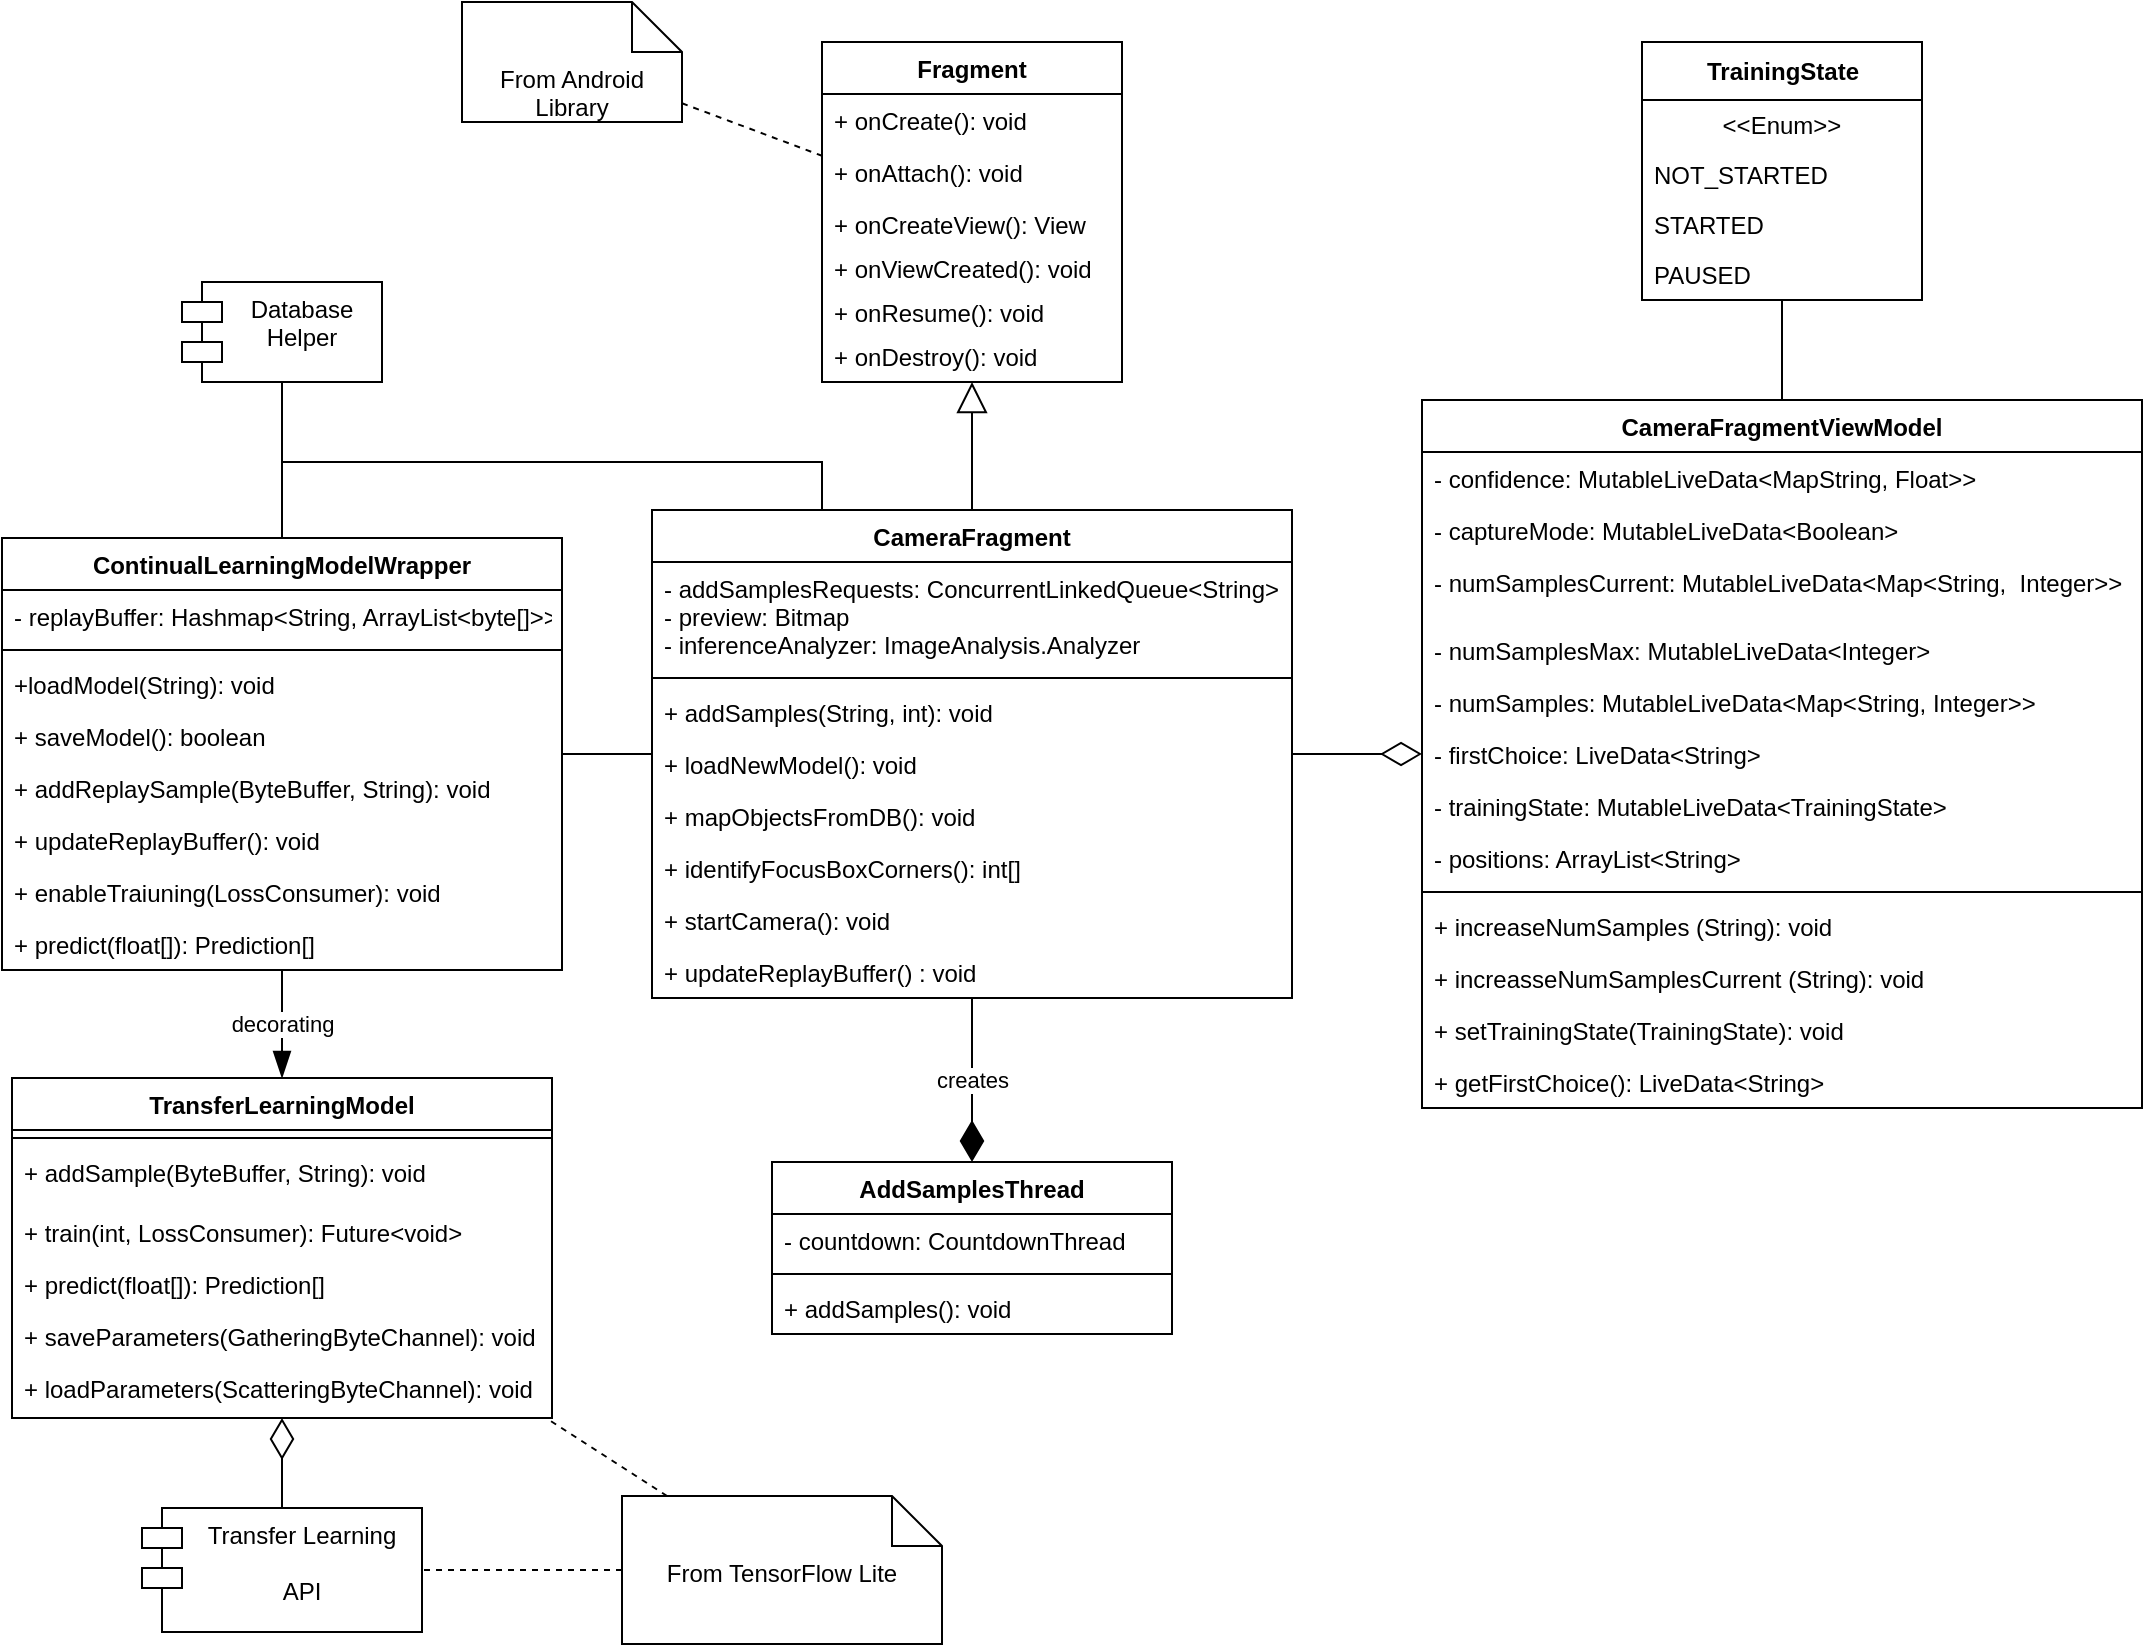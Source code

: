 <mxfile version="14.9.3" type="device"><diagram id="UmOWwR-8X3vu2jpijg2L" name="Page-1"><mxGraphModel dx="3633" dy="2420" grid="1" gridSize="10" guides="1" tooltips="1" connect="1" arrows="1" fold="1" page="1" pageScale="1" pageWidth="850" pageHeight="1100" math="0" shadow="0"><root><mxCell id="0"/><mxCell id="1" parent="0"/><mxCell id="LbmrfF4qgoz0GnqexlDp-15" style="edgeStyle=none;rounded=0;orthogonalLoop=1;jettySize=auto;html=1;endArrow=block;endFill=0;endSize=13;" edge="1" parent="1" source="LbmrfF4qgoz0GnqexlDp-1" target="LbmrfF4qgoz0GnqexlDp-5"><mxGeometry relative="1" as="geometry"/></mxCell><mxCell id="LbmrfF4qgoz0GnqexlDp-61" style="edgeStyle=orthogonalEdgeStyle;rounded=0;orthogonalLoop=1;jettySize=auto;html=1;endArrow=diamondThin;endFill=0;endSize=18;strokeWidth=1;" edge="1" parent="1" source="LbmrfF4qgoz0GnqexlDp-1" target="LbmrfF4qgoz0GnqexlDp-35"><mxGeometry relative="1" as="geometry"/></mxCell><mxCell id="LbmrfF4qgoz0GnqexlDp-68" value="creates" style="edgeStyle=orthogonalEdgeStyle;rounded=0;orthogonalLoop=1;jettySize=auto;html=1;endArrow=diamondThin;endFill=1;endSize=18;strokeWidth=1;" edge="1" parent="1" source="LbmrfF4qgoz0GnqexlDp-1" target="LbmrfF4qgoz0GnqexlDp-64"><mxGeometry relative="1" as="geometry"><Array as="points"><mxPoint x="325" y="603"/></Array></mxGeometry></mxCell><mxCell id="LbmrfF4qgoz0GnqexlDp-76" style="edgeStyle=orthogonalEdgeStyle;rounded=0;orthogonalLoop=1;jettySize=auto;html=1;endArrow=none;endFill=0;endSize=18;strokeWidth=1;" edge="1" parent="1" source="LbmrfF4qgoz0GnqexlDp-1" target="LbmrfF4qgoz0GnqexlDp-70"><mxGeometry relative="1" as="geometry"/></mxCell><mxCell id="LbmrfF4qgoz0GnqexlDp-84" style="edgeStyle=orthogonalEdgeStyle;rounded=0;orthogonalLoop=1;jettySize=auto;html=1;endArrow=none;endFill=0;endSize=18;strokeWidth=1;" edge="1" parent="1" source="LbmrfF4qgoz0GnqexlDp-1" target="LbmrfF4qgoz0GnqexlDp-19"><mxGeometry relative="1" as="geometry"><Array as="points"><mxPoint x="250" y="200"/><mxPoint x="-20" y="200"/></Array></mxGeometry></mxCell><mxCell id="LbmrfF4qgoz0GnqexlDp-1" value="CameraFragment" style="swimlane;fontStyle=1;align=center;verticalAlign=top;childLayout=stackLayout;horizontal=1;startSize=26;horizontalStack=0;resizeParent=1;resizeParentMax=0;resizeLast=0;collapsible=1;marginBottom=0;" parent="1" vertex="1"><mxGeometry x="165" y="224" width="320" height="244" as="geometry"/></mxCell><mxCell id="LbmrfF4qgoz0GnqexlDp-2" value="- addSamplesRequests: ConcurrentLinkedQueue&lt;String&gt;&#xA;- preview: Bitmap&#xA;- inferenceAnalyzer: ImageAnalysis.Analyzer&#xA;&#xA;" style="text;strokeColor=none;fillColor=none;align=left;verticalAlign=top;spacingLeft=4;spacingRight=4;overflow=hidden;rotatable=0;points=[[0,0.5],[1,0.5]];portConstraint=eastwest;" parent="LbmrfF4qgoz0GnqexlDp-1" vertex="1"><mxGeometry y="26" width="320" height="54" as="geometry"/></mxCell><mxCell id="LbmrfF4qgoz0GnqexlDp-3" value="" style="line;strokeWidth=1;fillColor=none;align=left;verticalAlign=middle;spacingTop=-1;spacingLeft=3;spacingRight=3;rotatable=0;labelPosition=right;points=[];portConstraint=eastwest;" parent="LbmrfF4qgoz0GnqexlDp-1" vertex="1"><mxGeometry y="80" width="320" height="8" as="geometry"/></mxCell><mxCell id="LbmrfF4qgoz0GnqexlDp-4" value="+ addSamples(String, int): void" style="text;strokeColor=none;fillColor=none;align=left;verticalAlign=top;spacingLeft=4;spacingRight=4;overflow=hidden;rotatable=0;points=[[0,0.5],[1,0.5]];portConstraint=eastwest;" parent="LbmrfF4qgoz0GnqexlDp-1" vertex="1"><mxGeometry y="88" width="320" height="26" as="geometry"/></mxCell><mxCell id="LbmrfF4qgoz0GnqexlDp-16" value="+ loadNewModel(): void" style="text;strokeColor=none;fillColor=none;align=left;verticalAlign=top;spacingLeft=4;spacingRight=4;overflow=hidden;rotatable=0;points=[[0,0.5],[1,0.5]];portConstraint=eastwest;" vertex="1" parent="LbmrfF4qgoz0GnqexlDp-1"><mxGeometry y="114" width="320" height="26" as="geometry"/></mxCell><mxCell id="LbmrfF4qgoz0GnqexlDp-17" value="+ mapObjectsFromDB(): void" style="text;strokeColor=none;fillColor=none;align=left;verticalAlign=top;spacingLeft=4;spacingRight=4;overflow=hidden;rotatable=0;points=[[0,0.5],[1,0.5]];portConstraint=eastwest;" vertex="1" parent="LbmrfF4qgoz0GnqexlDp-1"><mxGeometry y="140" width="320" height="26" as="geometry"/></mxCell><mxCell id="LbmrfF4qgoz0GnqexlDp-22" value="+ identifyFocusBoxCorners(): int[]" style="text;strokeColor=none;fillColor=none;align=left;verticalAlign=top;spacingLeft=4;spacingRight=4;overflow=hidden;rotatable=0;points=[[0,0.5],[1,0.5]];portConstraint=eastwest;" vertex="1" parent="LbmrfF4qgoz0GnqexlDp-1"><mxGeometry y="166" width="320" height="26" as="geometry"/></mxCell><mxCell id="LbmrfF4qgoz0GnqexlDp-23" value="+ startCamera(): void" style="text;strokeColor=none;fillColor=none;align=left;verticalAlign=top;spacingLeft=4;spacingRight=4;overflow=hidden;rotatable=0;points=[[0,0.5],[1,0.5]];portConstraint=eastwest;" vertex="1" parent="LbmrfF4qgoz0GnqexlDp-1"><mxGeometry y="192" width="320" height="26" as="geometry"/></mxCell><mxCell id="LbmrfF4qgoz0GnqexlDp-24" value="+ updateReplayBuffer() : void" style="text;strokeColor=none;fillColor=none;align=left;verticalAlign=top;spacingLeft=4;spacingRight=4;overflow=hidden;rotatable=0;points=[[0,0.5],[1,0.5]];portConstraint=eastwest;" vertex="1" parent="LbmrfF4qgoz0GnqexlDp-1"><mxGeometry y="218" width="320" height="26" as="geometry"/></mxCell><mxCell id="LbmrfF4qgoz0GnqexlDp-5" value="Fragment" style="swimlane;fontStyle=1;childLayout=stackLayout;horizontal=1;startSize=26;fillColor=none;horizontalStack=0;resizeParent=1;resizeParentMax=0;resizeLast=0;collapsible=1;marginBottom=0;" parent="1" vertex="1"><mxGeometry x="250" y="-10" width="150" height="170" as="geometry"/></mxCell><mxCell id="LbmrfF4qgoz0GnqexlDp-6" value="+ onCreate(): void" style="text;strokeColor=none;fillColor=none;align=left;verticalAlign=top;spacingLeft=4;spacingRight=4;overflow=hidden;rotatable=0;points=[[0,0.5],[1,0.5]];portConstraint=eastwest;" parent="LbmrfF4qgoz0GnqexlDp-5" vertex="1"><mxGeometry y="26" width="150" height="26" as="geometry"/></mxCell><mxCell id="LbmrfF4qgoz0GnqexlDp-7" value="+ onAttach(): void" style="text;strokeColor=none;fillColor=none;align=left;verticalAlign=top;spacingLeft=4;spacingRight=4;overflow=hidden;rotatable=0;points=[[0,0.5],[1,0.5]];portConstraint=eastwest;" parent="LbmrfF4qgoz0GnqexlDp-5" vertex="1"><mxGeometry y="52" width="150" height="26" as="geometry"/></mxCell><mxCell id="LbmrfF4qgoz0GnqexlDp-8" value="+ onCreateView(): View" style="text;strokeColor=none;fillColor=none;align=left;verticalAlign=top;spacingLeft=4;spacingRight=4;overflow=hidden;rotatable=0;points=[[0,0.5],[1,0.5]];portConstraint=eastwest;" parent="LbmrfF4qgoz0GnqexlDp-5" vertex="1"><mxGeometry y="78" width="150" height="22" as="geometry"/></mxCell><mxCell id="LbmrfF4qgoz0GnqexlDp-9" value="+ onViewCreated(): void" style="text;strokeColor=none;fillColor=none;align=left;verticalAlign=top;spacingLeft=4;spacingRight=4;overflow=hidden;rotatable=0;points=[[0,0.5],[1,0.5]];portConstraint=eastwest;" parent="LbmrfF4qgoz0GnqexlDp-5" vertex="1"><mxGeometry y="100" width="150" height="22" as="geometry"/></mxCell><mxCell id="LbmrfF4qgoz0GnqexlDp-10" value="+ onResume(): void" style="text;strokeColor=none;fillColor=none;align=left;verticalAlign=top;spacingLeft=4;spacingRight=4;overflow=hidden;rotatable=0;points=[[0,0.5],[1,0.5]];portConstraint=eastwest;" parent="LbmrfF4qgoz0GnqexlDp-5" vertex="1"><mxGeometry y="122" width="150" height="22" as="geometry"/></mxCell><mxCell id="LbmrfF4qgoz0GnqexlDp-11" value="+ onDestroy(): void" style="text;strokeColor=none;fillColor=none;align=left;verticalAlign=top;spacingLeft=4;spacingRight=4;overflow=hidden;rotatable=0;points=[[0,0.5],[1,0.5]];portConstraint=eastwest;" parent="LbmrfF4qgoz0GnqexlDp-5" vertex="1"><mxGeometry y="144" width="150" height="26" as="geometry"/></mxCell><mxCell id="LbmrfF4qgoz0GnqexlDp-14" style="rounded=0;orthogonalLoop=1;jettySize=auto;html=1;dashed=1;endArrow=none;endFill=0;" edge="1" parent="1" source="LbmrfF4qgoz0GnqexlDp-12" target="LbmrfF4qgoz0GnqexlDp-5"><mxGeometry relative="1" as="geometry"/></mxCell><mxCell id="LbmrfF4qgoz0GnqexlDp-12" value="From Android Library" style="shape=note2;boundedLbl=1;whiteSpace=wrap;html=1;size=25;verticalAlign=top;align=center;" vertex="1" parent="1"><mxGeometry x="70" y="-30" width="110" height="60" as="geometry"/></mxCell><mxCell id="LbmrfF4qgoz0GnqexlDp-19" value="Database&#xA;Helper" style="shape=module;align=left;spacingLeft=20;align=center;verticalAlign=top;" vertex="1" parent="1"><mxGeometry x="-70" y="110" width="100" height="50" as="geometry"/></mxCell><mxCell id="LbmrfF4qgoz0GnqexlDp-35" value="CameraFragmentViewModel" style="swimlane;fontStyle=1;childLayout=stackLayout;horizontal=1;startSize=26;fillColor=none;horizontalStack=0;resizeParent=1;resizeParentMax=0;resizeLast=0;collapsible=1;marginBottom=0;" vertex="1" parent="1"><mxGeometry x="550" y="169" width="360" height="354" as="geometry"/></mxCell><mxCell id="LbmrfF4qgoz0GnqexlDp-36" value="- confidence: MutableLiveData&lt;MapString, Float&gt;&gt;" style="text;strokeColor=none;fillColor=none;align=left;verticalAlign=top;spacingLeft=4;spacingRight=4;overflow=hidden;rotatable=0;points=[[0,0.5],[1,0.5]];portConstraint=eastwest;" vertex="1" parent="LbmrfF4qgoz0GnqexlDp-35"><mxGeometry y="26" width="360" height="26" as="geometry"/></mxCell><mxCell id="LbmrfF4qgoz0GnqexlDp-37" value="- captureMode: MutableLiveData&lt;Boolean&gt;" style="text;strokeColor=none;fillColor=none;align=left;verticalAlign=top;spacingLeft=4;spacingRight=4;overflow=hidden;rotatable=0;points=[[0,0.5],[1,0.5]];portConstraint=eastwest;" vertex="1" parent="LbmrfF4qgoz0GnqexlDp-35"><mxGeometry y="52" width="360" height="26" as="geometry"/></mxCell><mxCell id="LbmrfF4qgoz0GnqexlDp-38" value="- numSamplesCurrent: MutableLiveData&lt;Map&lt;String,  Integer&gt;&gt;" style="text;strokeColor=none;fillColor=none;align=left;verticalAlign=top;spacingLeft=4;spacingRight=4;overflow=hidden;rotatable=0;points=[[0,0.5],[1,0.5]];portConstraint=eastwest;" vertex="1" parent="LbmrfF4qgoz0GnqexlDp-35"><mxGeometry y="78" width="360" height="34" as="geometry"/></mxCell><mxCell id="LbmrfF4qgoz0GnqexlDp-39" value="- numSamplesMax: MutableLiveData&lt;Integer&gt;" style="text;strokeColor=none;fillColor=none;align=left;verticalAlign=top;spacingLeft=4;spacingRight=4;overflow=hidden;rotatable=0;points=[[0,0.5],[1,0.5]];portConstraint=eastwest;" vertex="1" parent="LbmrfF4qgoz0GnqexlDp-35"><mxGeometry y="112" width="360" height="26" as="geometry"/></mxCell><mxCell id="LbmrfF4qgoz0GnqexlDp-47" value="- numSamples: MutableLiveData&lt;Map&lt;String, Integer&gt;&gt;" style="text;strokeColor=none;fillColor=none;align=left;verticalAlign=top;spacingLeft=4;spacingRight=4;overflow=hidden;rotatable=0;points=[[0,0.5],[1,0.5]];portConstraint=eastwest;" vertex="1" parent="LbmrfF4qgoz0GnqexlDp-35"><mxGeometry y="138" width="360" height="26" as="geometry"/></mxCell><mxCell id="LbmrfF4qgoz0GnqexlDp-60" value="- firstChoice: LiveData&lt;String&gt;" style="text;strokeColor=none;fillColor=none;align=left;verticalAlign=top;spacingLeft=4;spacingRight=4;overflow=hidden;rotatable=0;points=[[0,0.5],[1,0.5]];portConstraint=eastwest;" vertex="1" parent="LbmrfF4qgoz0GnqexlDp-35"><mxGeometry y="164" width="360" height="26" as="geometry"/></mxCell><mxCell id="LbmrfF4qgoz0GnqexlDp-40" value="- trainingState: MutableLiveData&lt;TrainingState&gt;" style="text;strokeColor=none;fillColor=none;align=left;verticalAlign=top;spacingLeft=4;spacingRight=4;overflow=hidden;rotatable=0;points=[[0,0.5],[1,0.5]];portConstraint=eastwest;" vertex="1" parent="LbmrfF4qgoz0GnqexlDp-35"><mxGeometry y="190" width="360" height="26" as="geometry"/></mxCell><mxCell id="LbmrfF4qgoz0GnqexlDp-42" value="- positions: ArrayList&lt;String&gt;" style="text;strokeColor=none;fillColor=none;align=left;verticalAlign=top;spacingLeft=4;spacingRight=4;overflow=hidden;rotatable=0;points=[[0,0.5],[1,0.5]];portConstraint=eastwest;" vertex="1" parent="LbmrfF4qgoz0GnqexlDp-35"><mxGeometry y="216" width="360" height="26" as="geometry"/></mxCell><mxCell id="LbmrfF4qgoz0GnqexlDp-49" value="" style="line;strokeWidth=1;fillColor=none;align=left;verticalAlign=middle;spacingTop=-1;spacingLeft=3;spacingRight=3;rotatable=0;labelPosition=right;points=[];portConstraint=eastwest;" vertex="1" parent="LbmrfF4qgoz0GnqexlDp-35"><mxGeometry y="242" width="360" height="8" as="geometry"/></mxCell><mxCell id="LbmrfF4qgoz0GnqexlDp-48" value="+ increaseNumSamples (String): void" style="text;strokeColor=none;fillColor=none;align=left;verticalAlign=top;spacingLeft=4;spacingRight=4;overflow=hidden;rotatable=0;points=[[0,0.5],[1,0.5]];portConstraint=eastwest;" vertex="1" parent="LbmrfF4qgoz0GnqexlDp-35"><mxGeometry y="250" width="360" height="26" as="geometry"/></mxCell><mxCell id="LbmrfF4qgoz0GnqexlDp-50" value="+ increasseNumSamplesCurrent (String): void" style="text;strokeColor=none;fillColor=none;align=left;verticalAlign=top;spacingLeft=4;spacingRight=4;overflow=hidden;rotatable=0;points=[[0,0.5],[1,0.5]];portConstraint=eastwest;" vertex="1" parent="LbmrfF4qgoz0GnqexlDp-35"><mxGeometry y="276" width="360" height="26" as="geometry"/></mxCell><mxCell id="LbmrfF4qgoz0GnqexlDp-51" value="+ setTrainingState(TrainingState): void" style="text;strokeColor=none;fillColor=none;align=left;verticalAlign=top;spacingLeft=4;spacingRight=4;overflow=hidden;rotatable=0;points=[[0,0.5],[1,0.5]];portConstraint=eastwest;" vertex="1" parent="LbmrfF4qgoz0GnqexlDp-35"><mxGeometry y="302" width="360" height="26" as="geometry"/></mxCell><mxCell id="LbmrfF4qgoz0GnqexlDp-52" value="+ getFirstChoice(): LiveData&lt;String&gt;" style="text;strokeColor=none;fillColor=none;align=left;verticalAlign=top;spacingLeft=4;spacingRight=4;overflow=hidden;rotatable=0;points=[[0,0.5],[1,0.5]];portConstraint=eastwest;" vertex="1" parent="LbmrfF4qgoz0GnqexlDp-35"><mxGeometry y="328" width="360" height="26" as="geometry"/></mxCell><mxCell id="LbmrfF4qgoz0GnqexlDp-59" style="edgeStyle=orthogonalEdgeStyle;rounded=0;orthogonalLoop=1;jettySize=auto;html=1;endArrow=none;endFill=0;endSize=13;" edge="1" parent="1" source="LbmrfF4qgoz0GnqexlDp-53" target="LbmrfF4qgoz0GnqexlDp-35"><mxGeometry relative="1" as="geometry"/></mxCell><mxCell id="LbmrfF4qgoz0GnqexlDp-53" value="TrainingState" style="swimlane;fontStyle=1;align=center;verticalAlign=middle;childLayout=stackLayout;horizontal=1;startSize=29;horizontalStack=0;resizeParent=1;resizeParentMax=0;resizeLast=0;collapsible=0;marginBottom=0;html=1;" vertex="1" parent="1"><mxGeometry x="660" y="-10" width="140" height="129" as="geometry"/></mxCell><mxCell id="LbmrfF4qgoz0GnqexlDp-54" value="&amp;lt;&amp;lt;Enum&amp;gt;&amp;gt;" style="text;html=1;strokeColor=none;fillColor=none;align=center;verticalAlign=middle;spacingLeft=4;spacingRight=4;overflow=hidden;rotatable=0;points=[[0,0.5],[1,0.5]];portConstraint=eastwest;" vertex="1" parent="LbmrfF4qgoz0GnqexlDp-53"><mxGeometry y="29" width="140" height="25" as="geometry"/></mxCell><mxCell id="LbmrfF4qgoz0GnqexlDp-55" value="NOT_STARTED" style="text;html=1;strokeColor=none;fillColor=none;align=left;verticalAlign=middle;spacingLeft=4;spacingRight=4;overflow=hidden;rotatable=0;points=[[0,0.5],[1,0.5]];portConstraint=eastwest;" vertex="1" parent="LbmrfF4qgoz0GnqexlDp-53"><mxGeometry y="54" width="140" height="25" as="geometry"/></mxCell><mxCell id="LbmrfF4qgoz0GnqexlDp-56" value="STARTED" style="text;html=1;strokeColor=none;fillColor=none;align=left;verticalAlign=middle;spacingLeft=4;spacingRight=4;overflow=hidden;rotatable=0;points=[[0,0.5],[1,0.5]];portConstraint=eastwest;" vertex="1" parent="LbmrfF4qgoz0GnqexlDp-53"><mxGeometry y="79" width="140" height="25" as="geometry"/></mxCell><mxCell id="LbmrfF4qgoz0GnqexlDp-57" value="PAUSED" style="text;html=1;strokeColor=none;fillColor=none;align=left;verticalAlign=middle;spacingLeft=4;spacingRight=4;overflow=hidden;rotatable=0;points=[[0,0.5],[1,0.5]];portConstraint=eastwest;" vertex="1" parent="LbmrfF4qgoz0GnqexlDp-53"><mxGeometry y="104" width="140" height="25" as="geometry"/></mxCell><mxCell id="LbmrfF4qgoz0GnqexlDp-64" value="AddSamplesThread" style="swimlane;fontStyle=1;align=center;verticalAlign=top;childLayout=stackLayout;horizontal=1;startSize=26;horizontalStack=0;resizeParent=1;resizeParentMax=0;resizeLast=0;collapsible=1;marginBottom=0;" vertex="1" parent="1"><mxGeometry x="225" y="550" width="200" height="86" as="geometry"/></mxCell><mxCell id="LbmrfF4qgoz0GnqexlDp-65" value="- countdown: CountdownThread" style="text;strokeColor=none;fillColor=none;align=left;verticalAlign=top;spacingLeft=4;spacingRight=4;overflow=hidden;rotatable=0;points=[[0,0.5],[1,0.5]];portConstraint=eastwest;" vertex="1" parent="LbmrfF4qgoz0GnqexlDp-64"><mxGeometry y="26" width="200" height="26" as="geometry"/></mxCell><mxCell id="LbmrfF4qgoz0GnqexlDp-66" value="" style="line;strokeWidth=1;fillColor=none;align=left;verticalAlign=middle;spacingTop=-1;spacingLeft=3;spacingRight=3;rotatable=0;labelPosition=right;points=[];portConstraint=eastwest;" vertex="1" parent="LbmrfF4qgoz0GnqexlDp-64"><mxGeometry y="52" width="200" height="8" as="geometry"/></mxCell><mxCell id="LbmrfF4qgoz0GnqexlDp-67" value="+ addSamples(): void" style="text;strokeColor=none;fillColor=none;align=left;verticalAlign=top;spacingLeft=4;spacingRight=4;overflow=hidden;rotatable=0;points=[[0,0.5],[1,0.5]];portConstraint=eastwest;" vertex="1" parent="LbmrfF4qgoz0GnqexlDp-64"><mxGeometry y="60" width="200" height="26" as="geometry"/></mxCell><mxCell id="LbmrfF4qgoz0GnqexlDp-83" value="decorating" style="edgeStyle=none;rounded=0;orthogonalLoop=1;jettySize=auto;html=1;endArrow=blockThin;endFill=1;endSize=11;strokeWidth=1;" edge="1" parent="1" source="LbmrfF4qgoz0GnqexlDp-70" target="LbmrfF4qgoz0GnqexlDp-77"><mxGeometry relative="1" as="geometry"/></mxCell><mxCell id="LbmrfF4qgoz0GnqexlDp-85" style="edgeStyle=orthogonalEdgeStyle;rounded=0;orthogonalLoop=1;jettySize=auto;html=1;endArrow=none;endFill=0;endSize=18;strokeWidth=1;" edge="1" parent="1" source="LbmrfF4qgoz0GnqexlDp-70" target="LbmrfF4qgoz0GnqexlDp-19"><mxGeometry relative="1" as="geometry"/></mxCell><mxCell id="LbmrfF4qgoz0GnqexlDp-70" value="ContinualLearningModelWrapper" style="swimlane;fontStyle=1;align=center;verticalAlign=top;childLayout=stackLayout;horizontal=1;startSize=26;horizontalStack=0;resizeParent=1;resizeParentMax=0;resizeLast=0;collapsible=1;marginBottom=0;" vertex="1" parent="1"><mxGeometry x="-160" y="238" width="280" height="216" as="geometry"/></mxCell><mxCell id="LbmrfF4qgoz0GnqexlDp-71" value="- replayBuffer: Hashmap&lt;String, ArrayList&lt;byte[]&gt;&gt;" style="text;strokeColor=none;fillColor=none;align=left;verticalAlign=top;spacingLeft=4;spacingRight=4;overflow=hidden;rotatable=0;points=[[0,0.5],[1,0.5]];portConstraint=eastwest;" vertex="1" parent="LbmrfF4qgoz0GnqexlDp-70"><mxGeometry y="26" width="280" height="26" as="geometry"/></mxCell><mxCell id="LbmrfF4qgoz0GnqexlDp-72" value="" style="line;strokeWidth=1;fillColor=none;align=left;verticalAlign=middle;spacingTop=-1;spacingLeft=3;spacingRight=3;rotatable=0;labelPosition=right;points=[];portConstraint=eastwest;" vertex="1" parent="LbmrfF4qgoz0GnqexlDp-70"><mxGeometry y="52" width="280" height="8" as="geometry"/></mxCell><mxCell id="LbmrfF4qgoz0GnqexlDp-73" value="+loadModel(String): void" style="text;strokeColor=none;fillColor=none;align=left;verticalAlign=top;spacingLeft=4;spacingRight=4;overflow=hidden;rotatable=0;points=[[0,0.5],[1,0.5]];portConstraint=eastwest;" vertex="1" parent="LbmrfF4qgoz0GnqexlDp-70"><mxGeometry y="60" width="280" height="26" as="geometry"/></mxCell><mxCell id="LbmrfF4qgoz0GnqexlDp-92" value="+ saveModel(): boolean" style="text;strokeColor=none;fillColor=none;align=left;verticalAlign=top;spacingLeft=4;spacingRight=4;overflow=hidden;rotatable=0;points=[[0,0.5],[1,0.5]];portConstraint=eastwest;" vertex="1" parent="LbmrfF4qgoz0GnqexlDp-70"><mxGeometry y="86" width="280" height="26" as="geometry"/></mxCell><mxCell id="LbmrfF4qgoz0GnqexlDp-86" value="+ addReplaySample(ByteBuffer, String): void" style="text;strokeColor=none;fillColor=none;align=left;verticalAlign=top;spacingLeft=4;spacingRight=4;overflow=hidden;rotatable=0;points=[[0,0.5],[1,0.5]];portConstraint=eastwest;" vertex="1" parent="LbmrfF4qgoz0GnqexlDp-70"><mxGeometry y="112" width="280" height="26" as="geometry"/></mxCell><mxCell id="LbmrfF4qgoz0GnqexlDp-93" value="+ updateReplayBuffer(): void" style="text;strokeColor=none;fillColor=none;align=left;verticalAlign=top;spacingLeft=4;spacingRight=4;overflow=hidden;rotatable=0;points=[[0,0.5],[1,0.5]];portConstraint=eastwest;" vertex="1" parent="LbmrfF4qgoz0GnqexlDp-70"><mxGeometry y="138" width="280" height="26" as="geometry"/></mxCell><mxCell id="LbmrfF4qgoz0GnqexlDp-91" value="+ enableTraiuning(LossConsumer): void" style="text;strokeColor=none;fillColor=none;align=left;verticalAlign=top;spacingLeft=4;spacingRight=4;overflow=hidden;rotatable=0;points=[[0,0.5],[1,0.5]];portConstraint=eastwest;" vertex="1" parent="LbmrfF4qgoz0GnqexlDp-70"><mxGeometry y="164" width="280" height="26" as="geometry"/></mxCell><mxCell id="LbmrfF4qgoz0GnqexlDp-87" value="+ predict(float[]): Prediction[]" style="text;strokeColor=none;fillColor=none;align=left;verticalAlign=top;spacingLeft=4;spacingRight=4;overflow=hidden;rotatable=0;points=[[0,0.5],[1,0.5]];portConstraint=eastwest;" vertex="1" parent="LbmrfF4qgoz0GnqexlDp-70"><mxGeometry y="190" width="280" height="26" as="geometry"/></mxCell><mxCell id="LbmrfF4qgoz0GnqexlDp-77" value="TransferLearningModel" style="swimlane;fontStyle=1;align=center;verticalAlign=top;childLayout=stackLayout;horizontal=1;startSize=26;horizontalStack=0;resizeParent=1;resizeParentMax=0;resizeLast=0;collapsible=1;marginBottom=0;" vertex="1" parent="1"><mxGeometry x="-155" y="508" width="270" height="170" as="geometry"/></mxCell><mxCell id="LbmrfF4qgoz0GnqexlDp-79" value="" style="line;strokeWidth=1;fillColor=none;align=left;verticalAlign=middle;spacingTop=-1;spacingLeft=3;spacingRight=3;rotatable=0;labelPosition=right;points=[];portConstraint=eastwest;" vertex="1" parent="LbmrfF4qgoz0GnqexlDp-77"><mxGeometry y="26" width="270" height="8" as="geometry"/></mxCell><mxCell id="LbmrfF4qgoz0GnqexlDp-80" value="+ addSample(ByteBuffer, String): void" style="text;strokeColor=none;fillColor=none;align=left;verticalAlign=top;spacingLeft=4;spacingRight=4;overflow=hidden;rotatable=0;points=[[0,0.5],[1,0.5]];portConstraint=eastwest;" vertex="1" parent="LbmrfF4qgoz0GnqexlDp-77"><mxGeometry y="34" width="270" height="30" as="geometry"/></mxCell><mxCell id="LbmrfF4qgoz0GnqexlDp-96" value="+ train(int, LossConsumer): Future&lt;void&gt;" style="text;strokeColor=none;fillColor=none;align=left;verticalAlign=top;spacingLeft=4;spacingRight=4;overflow=hidden;rotatable=0;points=[[0,0.5],[1,0.5]];portConstraint=eastwest;" vertex="1" parent="LbmrfF4qgoz0GnqexlDp-77"><mxGeometry y="64" width="270" height="26" as="geometry"/></mxCell><mxCell id="LbmrfF4qgoz0GnqexlDp-97" value="+ predict(float[]): Prediction[]" style="text;strokeColor=none;fillColor=none;align=left;verticalAlign=top;spacingLeft=4;spacingRight=4;overflow=hidden;rotatable=0;points=[[0,0.5],[1,0.5]];portConstraint=eastwest;" vertex="1" parent="LbmrfF4qgoz0GnqexlDp-77"><mxGeometry y="90" width="270" height="26" as="geometry"/></mxCell><mxCell id="LbmrfF4qgoz0GnqexlDp-98" value="+ saveParameters(GatheringByteChannel): void" style="text;strokeColor=none;fillColor=none;align=left;verticalAlign=top;spacingLeft=4;spacingRight=4;overflow=hidden;rotatable=0;points=[[0,0.5],[1,0.5]];portConstraint=eastwest;" vertex="1" parent="LbmrfF4qgoz0GnqexlDp-77"><mxGeometry y="116" width="270" height="26" as="geometry"/></mxCell><mxCell id="LbmrfF4qgoz0GnqexlDp-99" value="+ loadParameters(ScatteringByteChannel): void" style="text;strokeColor=none;fillColor=none;align=left;verticalAlign=top;spacingLeft=4;spacingRight=4;overflow=hidden;rotatable=0;points=[[0,0.5],[1,0.5]];portConstraint=eastwest;" vertex="1" parent="LbmrfF4qgoz0GnqexlDp-77"><mxGeometry y="142" width="270" height="28" as="geometry"/></mxCell><mxCell id="LbmrfF4qgoz0GnqexlDp-82" style="rounded=0;orthogonalLoop=1;jettySize=auto;html=1;endArrow=none;endFill=0;endSize=18;strokeWidth=1;dashed=1;" edge="1" parent="1" source="LbmrfF4qgoz0GnqexlDp-81" target="LbmrfF4qgoz0GnqexlDp-77"><mxGeometry relative="1" as="geometry"/></mxCell><mxCell id="LbmrfF4qgoz0GnqexlDp-89" style="rounded=0;orthogonalLoop=1;jettySize=auto;html=1;endArrow=none;endFill=0;endSize=18;strokeWidth=1;dashed=1;" edge="1" parent="1" source="LbmrfF4qgoz0GnqexlDp-81" target="LbmrfF4qgoz0GnqexlDp-88"><mxGeometry relative="1" as="geometry"/></mxCell><mxCell id="LbmrfF4qgoz0GnqexlDp-81" value="From TensorFlow Lite" style="shape=note2;boundedLbl=1;whiteSpace=wrap;html=1;size=25;verticalAlign=top;align=center;" vertex="1" parent="1"><mxGeometry x="150" y="717" width="160" height="74" as="geometry"/></mxCell><mxCell id="LbmrfF4qgoz0GnqexlDp-102" style="edgeStyle=orthogonalEdgeStyle;rounded=0;jumpSize=10;orthogonalLoop=1;jettySize=auto;html=1;endArrow=diamondThin;endFill=0;endSize=18;strokeWidth=1;" edge="1" parent="1" source="LbmrfF4qgoz0GnqexlDp-88" target="LbmrfF4qgoz0GnqexlDp-77"><mxGeometry relative="1" as="geometry"/></mxCell><mxCell id="LbmrfF4qgoz0GnqexlDp-88" value="Transfer Learning &#xA;&#xA;API" style="shape=module;align=left;spacingLeft=20;align=center;verticalAlign=top;" vertex="1" parent="1"><mxGeometry x="-90" y="723" width="140" height="62" as="geometry"/></mxCell></root></mxGraphModel></diagram></mxfile>